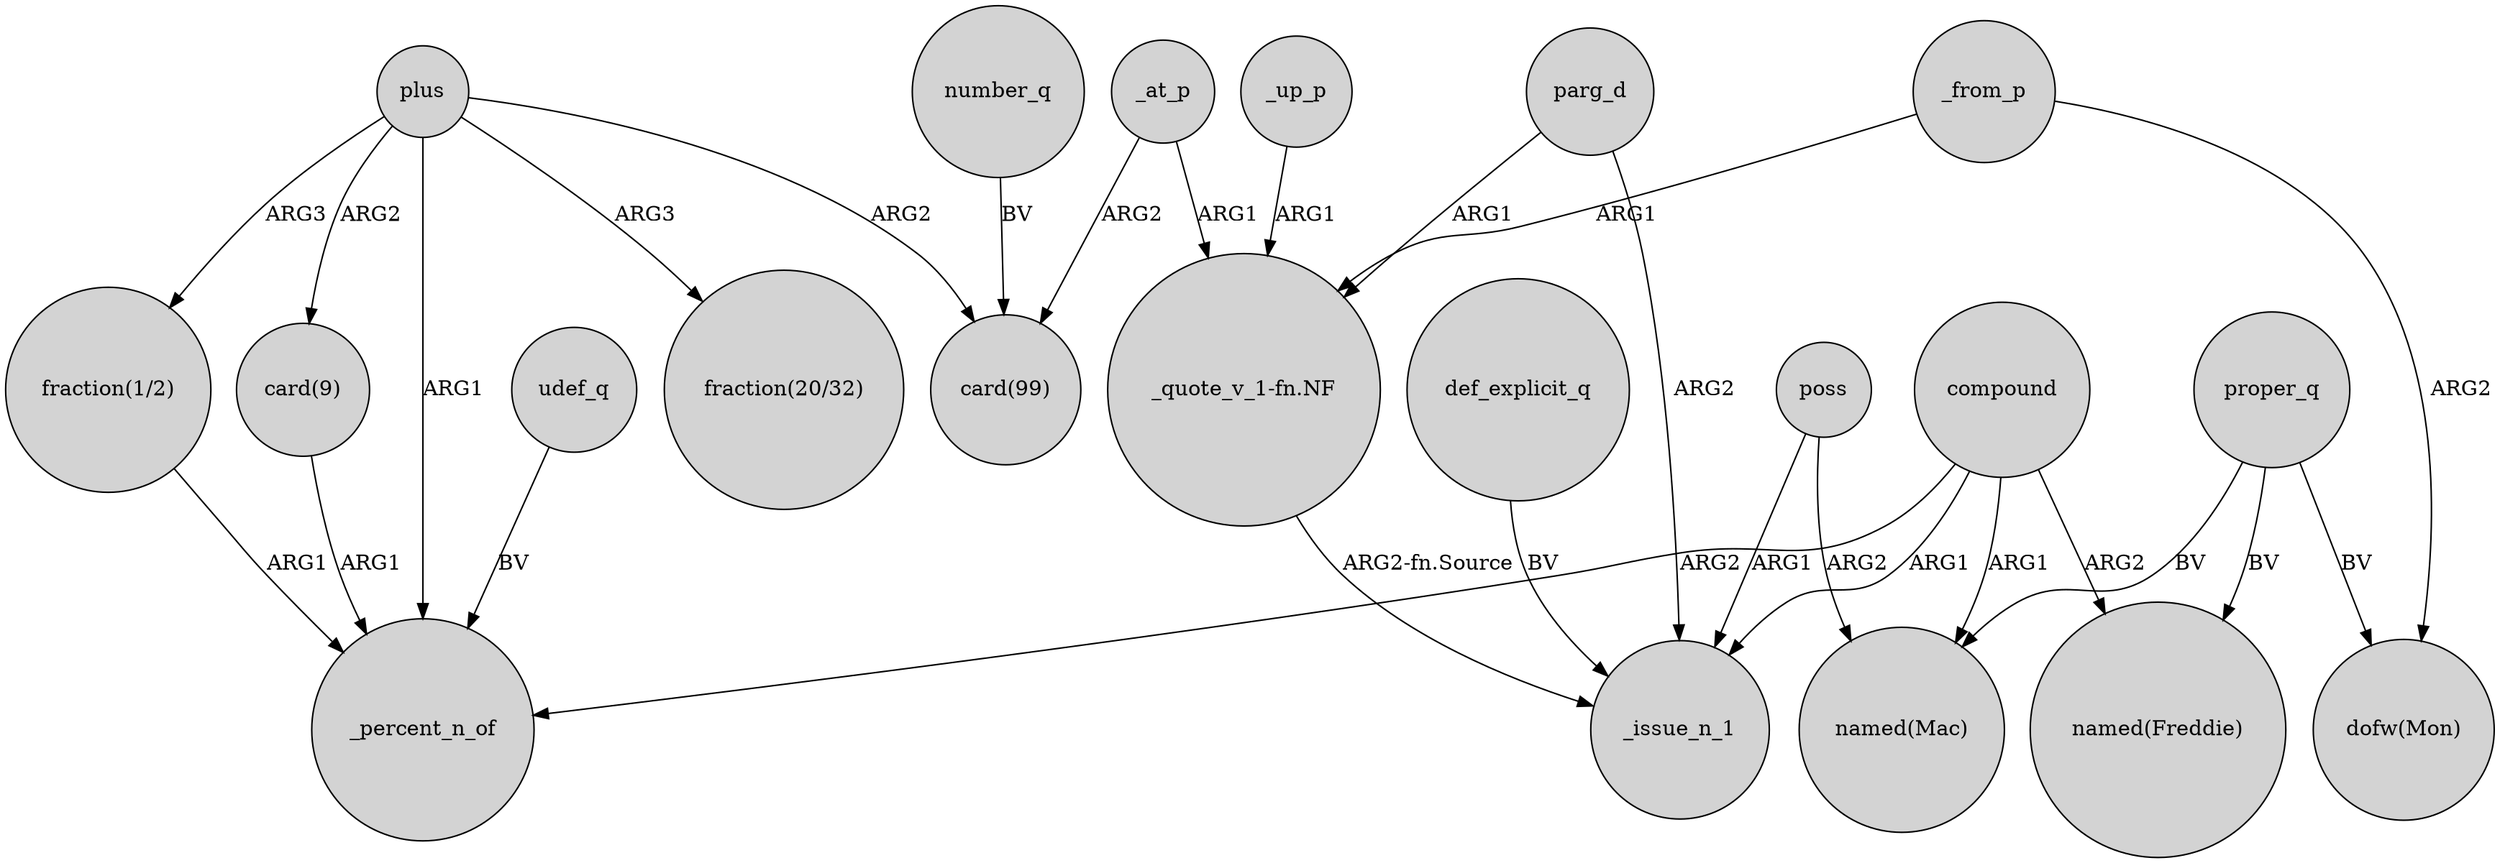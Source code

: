digraph {
	node [shape=circle style=filled]
	poss -> "named(Mac)" [label=ARG2]
	"card(9)" -> _percent_n_of [label=ARG1]
	def_explicit_q -> _issue_n_1 [label=BV]
	number_q -> "card(99)" [label=BV]
	_from_p -> "dofw(Mon)" [label=ARG2]
	plus -> _percent_n_of [label=ARG1]
	_at_p -> "_quote_v_1-fn.NF" [label=ARG1]
	_from_p -> "_quote_v_1-fn.NF" [label=ARG1]
	compound -> _percent_n_of [label=ARG2]
	parg_d -> "_quote_v_1-fn.NF" [label=ARG1]
	_up_p -> "_quote_v_1-fn.NF" [label=ARG1]
	proper_q -> "named(Mac)" [label=BV]
	proper_q -> "named(Freddie)" [label=BV]
	proper_q -> "dofw(Mon)" [label=BV]
	plus -> "card(99)" [label=ARG2]
	compound -> _issue_n_1 [label=ARG1]
	poss -> _issue_n_1 [label=ARG1]
	compound -> "named(Freddie)" [label=ARG2]
	"fraction(1/2)" -> _percent_n_of [label=ARG1]
	plus -> "fraction(1/2)" [label=ARG3]
	plus -> "fraction(20/32)" [label=ARG3]
	parg_d -> _issue_n_1 [label=ARG2]
	compound -> "named(Mac)" [label=ARG1]
	udef_q -> _percent_n_of [label=BV]
	_at_p -> "card(99)" [label=ARG2]
	"_quote_v_1-fn.NF" -> _issue_n_1 [label="ARG2-fn.Source"]
	plus -> "card(9)" [label=ARG2]
}

